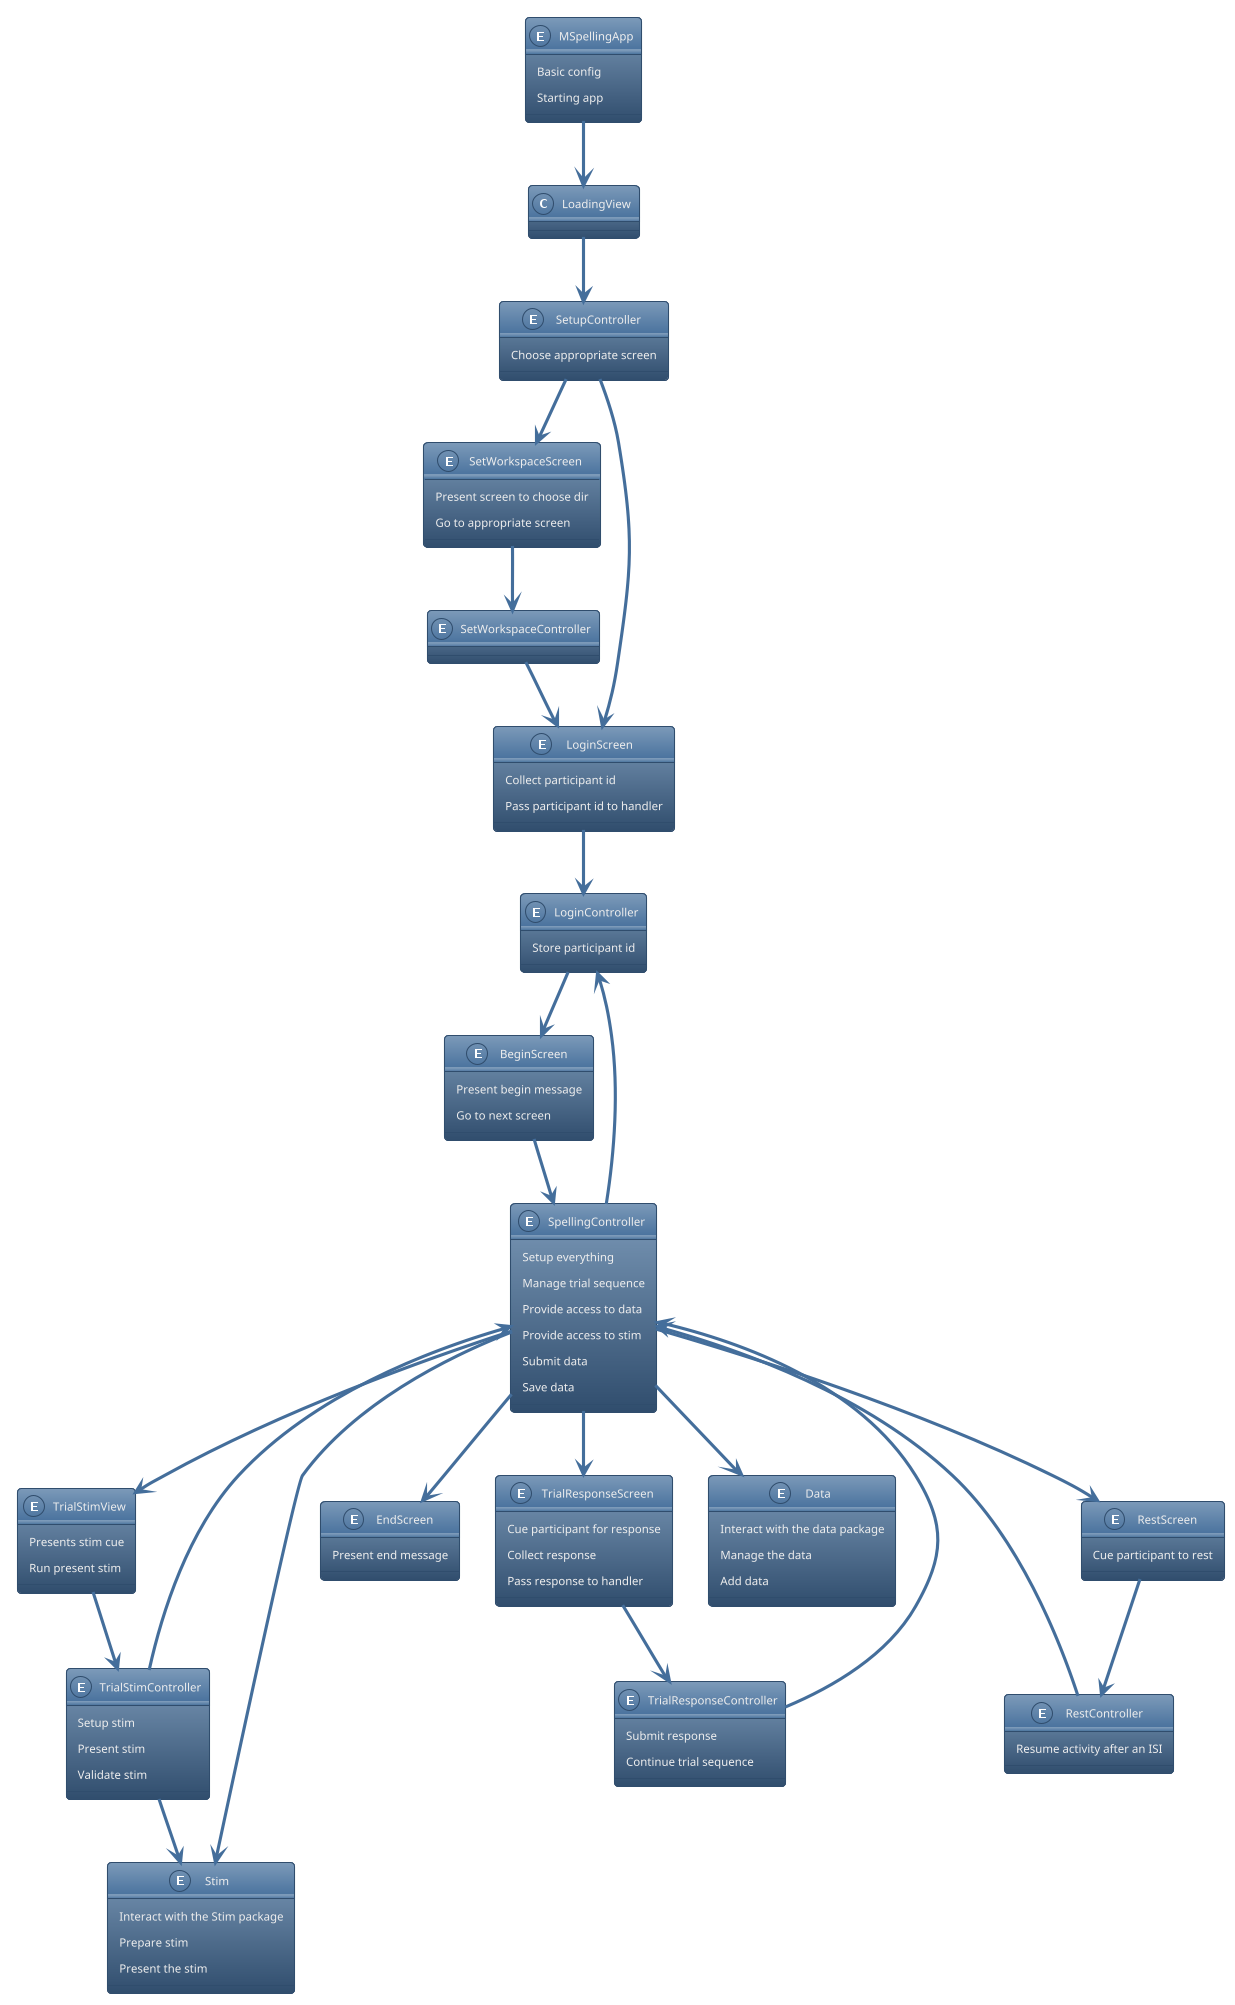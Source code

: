 @startuml Entities and Responsibilities
!theme spacelab

entity MSpellingApp {
    Basic config
    Starting app
}

entity SetupController {
    Choose appropriate screen
}

entity SetWorkspaceScreen {
    Present screen to choose dir 
    Go to appropriate screen
}

entity SetWorkspaceController {
}

entity LoginScreen {
    Collect participant id
    Pass participant id to handler
}

entity LoginController {
    Store participant id
}

entity BeginScreen {
    Present begin message
    Go to next screen
}

entity SpellingController {
    Setup everything
    Manage trial sequence 
    Provide access to data
    Provide access to stim
    Submit data
    Save data
}

entity TrialStimView {
    Presents stim cue
    Run present stim
}

entity TrialStimController {
    Setup stim 
    Present stim
    Validate stim
}

entity TrialResponseScreen {
    Cue participant for response 
    Collect response
    Pass response to handler
}

entity TrialResponseController {
    Submit response
    Continue trial sequence
}

entity RestScreen {
    Cue participant to rest 
}

entity RestController {
    Resume activity after an ISI
}

entity EndScreen {
    Present end message
}

entity Stim {   
    Interact with the Stim package 
    Prepare stim 
    Present the stim
}

entity Data {
    Interact with the data package 
    Manage the data 
    Add data
}

MSpellingApp --> LoadingView
LoadingView --> SetupController
SetupController --> SetWorkspaceScreen
SetupController --> LoginScreen
SetWorkspaceScreen --> SetWorkspaceController
SetWorkspaceController --> LoginScreen
LoginScreen --> LoginController
LoginController --> BeginScreen
BeginScreen --> SpellingController
SpellingController --> Data
SpellingController --> TrialStimView
TrialStimView --> TrialStimController
TrialStimController --> SpellingController
TrialStimController --> Stim
SpellingController --> TrialResponseScreen
TrialResponseScreen --> TrialResponseController
TrialResponseController --> SpellingController
SpellingController --> RestScreen
RestScreen --> RestController
RestController --> SpellingController
SpellingController --> EndScreen
SpellingController --> LoginController
SpellingController --> Stim
@enduml
